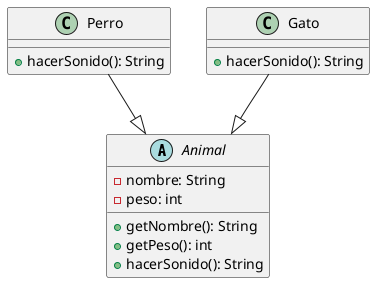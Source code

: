 @startuml

abstract class Animal {
  - nombre: String
  - peso: int
  + getNombre(): String
  + getPeso(): int
  + hacerSonido(): String
}

class Perro {
  + hacerSonido(): String
}

class Gato {
  + hacerSonido(): String
}

Perro --|> Animal
Gato --|> Animal

@enduml
